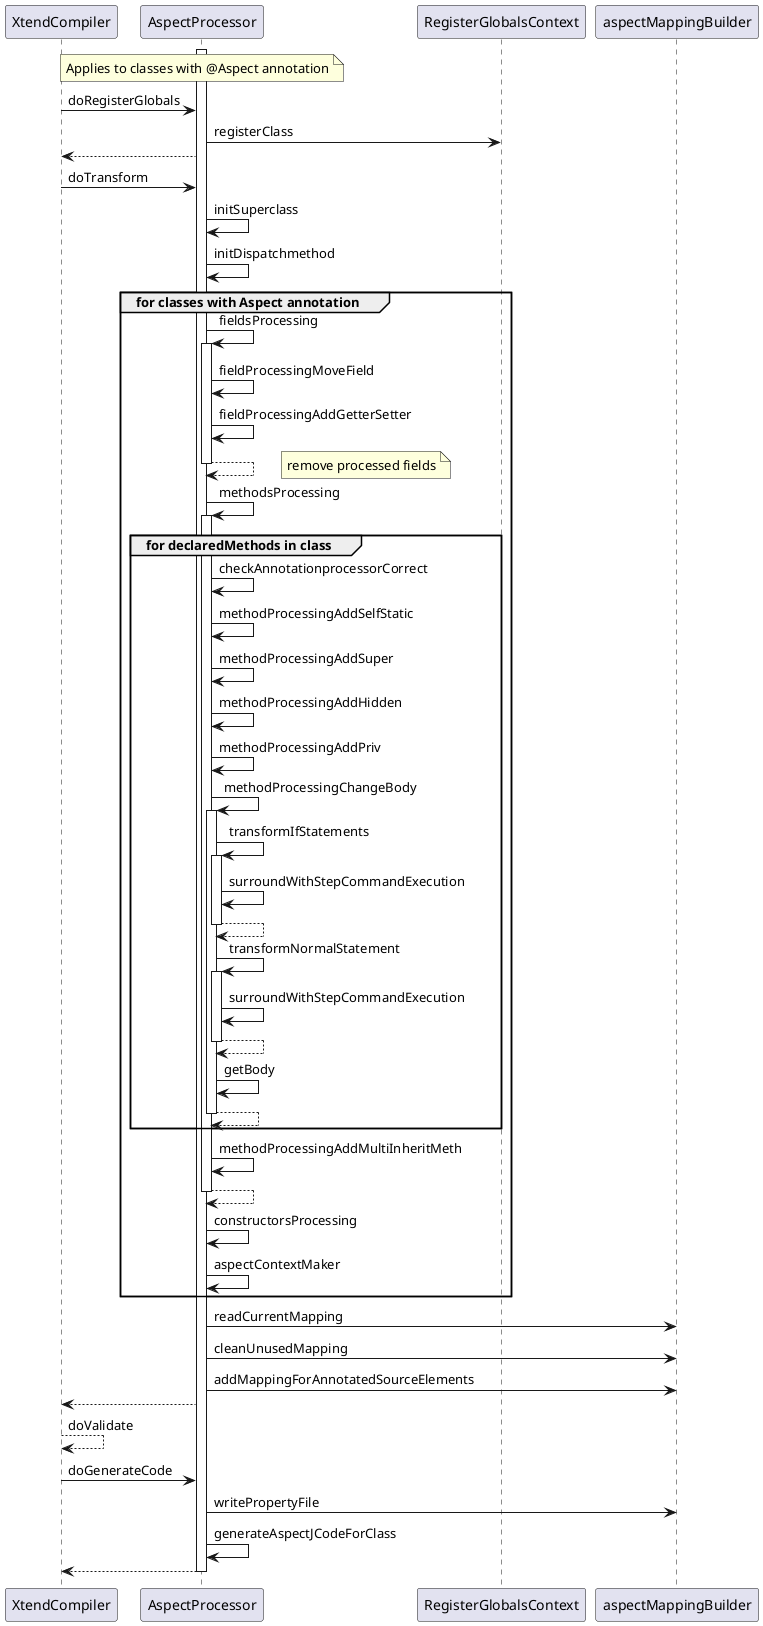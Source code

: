 @startuml

participant XtendCompiler as XtendCompiler
participant AspectProcessor as Processor
participant RegisterGlobalsContext
participant aspectMappingBuilder

note over of Processor
	Applies to classes with @Aspect annotation
end note

activate Processor

XtendCompiler -> Processor: doRegisterGlobals
Processor -> RegisterGlobalsContext: registerClass
XtendCompiler <-- Processor

XtendCompiler -> Processor: doTransform
Processor -> Processor: initSuperclass
Processor -> Processor: initDispatchmethod
group for classes with Aspect annotation
	Processor -> Processor: fieldsProcessing
	activate Processor
		Processor -> Processor: fieldProcessingMoveField
		Processor -> Processor: fieldProcessingAddGetterSetter
		Processor --> Processor
		note right
			remove processed fields
		end note
	deactivate Processor
	Processor -> Processor: methodsProcessing
	activate Processor
		group for declaredMethods in class
			Processor -> Processor: checkAnnotationprocessorCorrect
			Processor -> Processor: methodProcessingAddSelfStatic
			Processor -> Processor: methodProcessingAddSuper
			Processor -> Processor: methodProcessingAddHidden
			Processor -> Processor: methodProcessingAddPriv
			Processor -> Processor: methodProcessingChangeBody
			activate Processor
				Processor -> Processor: transformIfStatements
				activate Processor
					Processor -> Processor: surroundWithStepCommandExecution					
					Processor --> Processor
				deactivate Processor
				Processor -> Processor: transformNormalStatement
				activate Processor
					Processor -> Processor: surroundWithStepCommandExecution					
					Processor --> Processor
				deactivate Processor
				Processor -> Processor: getBody
				Processor --> Processor
			deactivate Processor
		end
		Processor -> Processor: methodProcessingAddMultiInheritMeth
		Processor --> Processor
	deactivate Processor
	Processor -> Processor: constructorsProcessing
	Processor -> Processor: aspectContextMaker
end
Processor -> aspectMappingBuilder: readCurrentMapping
Processor -> aspectMappingBuilder: cleanUnusedMapping
Processor -> aspectMappingBuilder: addMappingForAnnotatedSourceElements
XtendCompiler <-- Processor

XtendCompiler --> XtendCompiler: doValidate

XtendCompiler -> Processor: doGenerateCode
Processor -> aspectMappingBuilder: writePropertyFile
Processor -> Processor: generateAspectJCodeForClass
XtendCompiler <-- Processor

deactivate Processor
@enduml